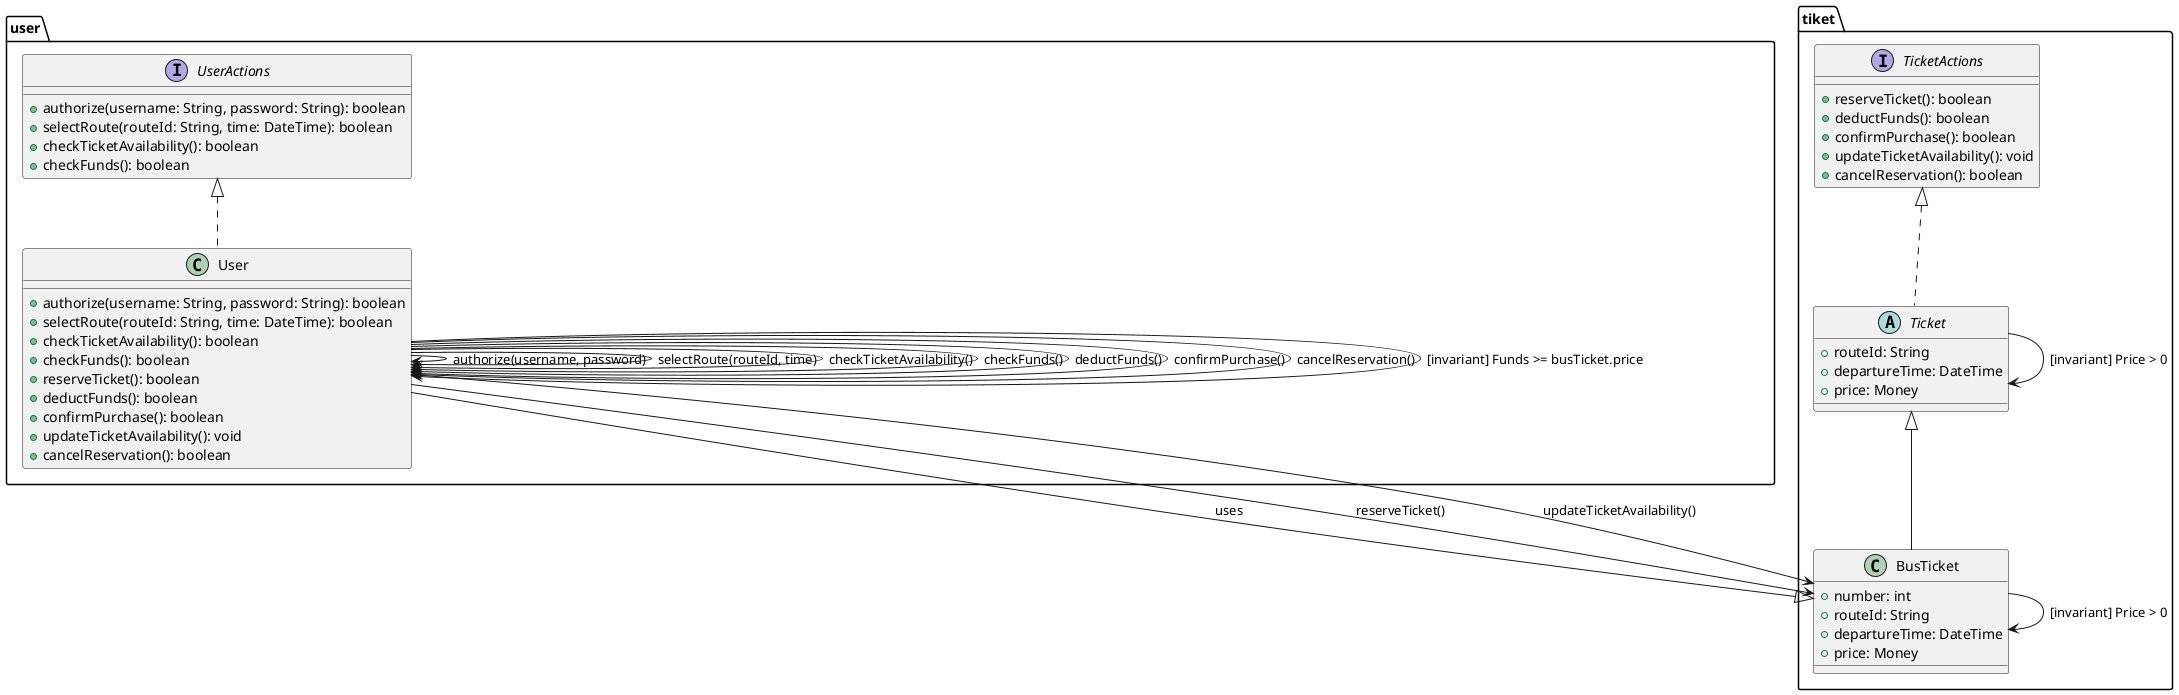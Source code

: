 @startuml

' Интерфейсы
interface user.UserActions {
  +authorize(username: String, password: String): boolean
  +selectRoute(routeId: String, time: DateTime): boolean
  +checkTicketAvailability(): boolean
  +checkFunds(): boolean
}

interface tiket.TicketActions {
  +reserveTicket(): boolean
  +deductFunds(): boolean
  +confirmPurchase(): boolean
  +updateTicketAvailability(): void
  +cancelReservation(): boolean
}

' Классы и операции

' класс, представляющий пользователя системы.
class user.User implements user.UserActions {
' предусловие -->
  +authorize(username: String, password: String): boolean
  +selectRoute(routeId: String, time: DateTime): boolean
  +checkTicketAvailability(): boolean
  +checkFunds(): boolean
 ' <-- предусловие
 ' постусловия -->
  +reserveTicket(): boolean
  +deductFunds(): boolean
  +confirmPurchase(): boolean
  +updateTicketAvailability(): void
  +cancelReservation(): boolean
 ' <-- постусловия
}

' Абстрактный класс и наследование
abstract class tiket.Ticket implements tiket.TicketActions {
  +routeId: String
  +departureTime: DateTime
  +price: Money
}

User --|> tiket.BusTicket : uses

class tiket.BusTicket extends tiket.Ticket {
  +number: int
  +routeId: String
  +departureTime: DateTime
  +price: Money
}

' Предусловия

User --> User : authorize(username, password)
User --> User : selectRoute(routeId, time)
User --> User : checkTicketAvailability()
User --> User : checkFunds()

User --> tiket.BusTicket : reserveTicket()

' Постусловия

User --> User : deductFunds()
User --> User : confirmPurchase()
User --> BusTicket : updateTicketAvailability()

User --> User : cancelReservation()

' Инварианты

User --> User : [invariant] Funds >= busTicket.price
tiket.BusTicket --> tiket.BusTicket : [invariant] Price > 0
tiket.Ticket --> tiket.Ticket : [invariant] Price > 0

@enduml